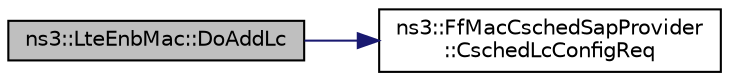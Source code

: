 digraph "ns3::LteEnbMac::DoAddLc"
{
 // LATEX_PDF_SIZE
  edge [fontname="Helvetica",fontsize="10",labelfontname="Helvetica",labelfontsize="10"];
  node [fontname="Helvetica",fontsize="10",shape=record];
  rankdir="LR";
  Node1 [label="ns3::LteEnbMac::DoAddLc",height=0.2,width=0.4,color="black", fillcolor="grey75", style="filled", fontcolor="black",tooltip="Add LC function."];
  Node1 -> Node2 [color="midnightblue",fontsize="10",style="solid",fontname="Helvetica"];
  Node2 [label="ns3::FfMacCschedSapProvider\l::CschedLcConfigReq",height=0.2,width=0.4,color="black", fillcolor="white", style="filled",URL="$classns3_1_1_ff_mac_csched_sap_provider.html#ad80e0e37f90887055ac79ccad7d2ba2f",tooltip="CSCHED_LC_CONFIG_REQ."];
}
